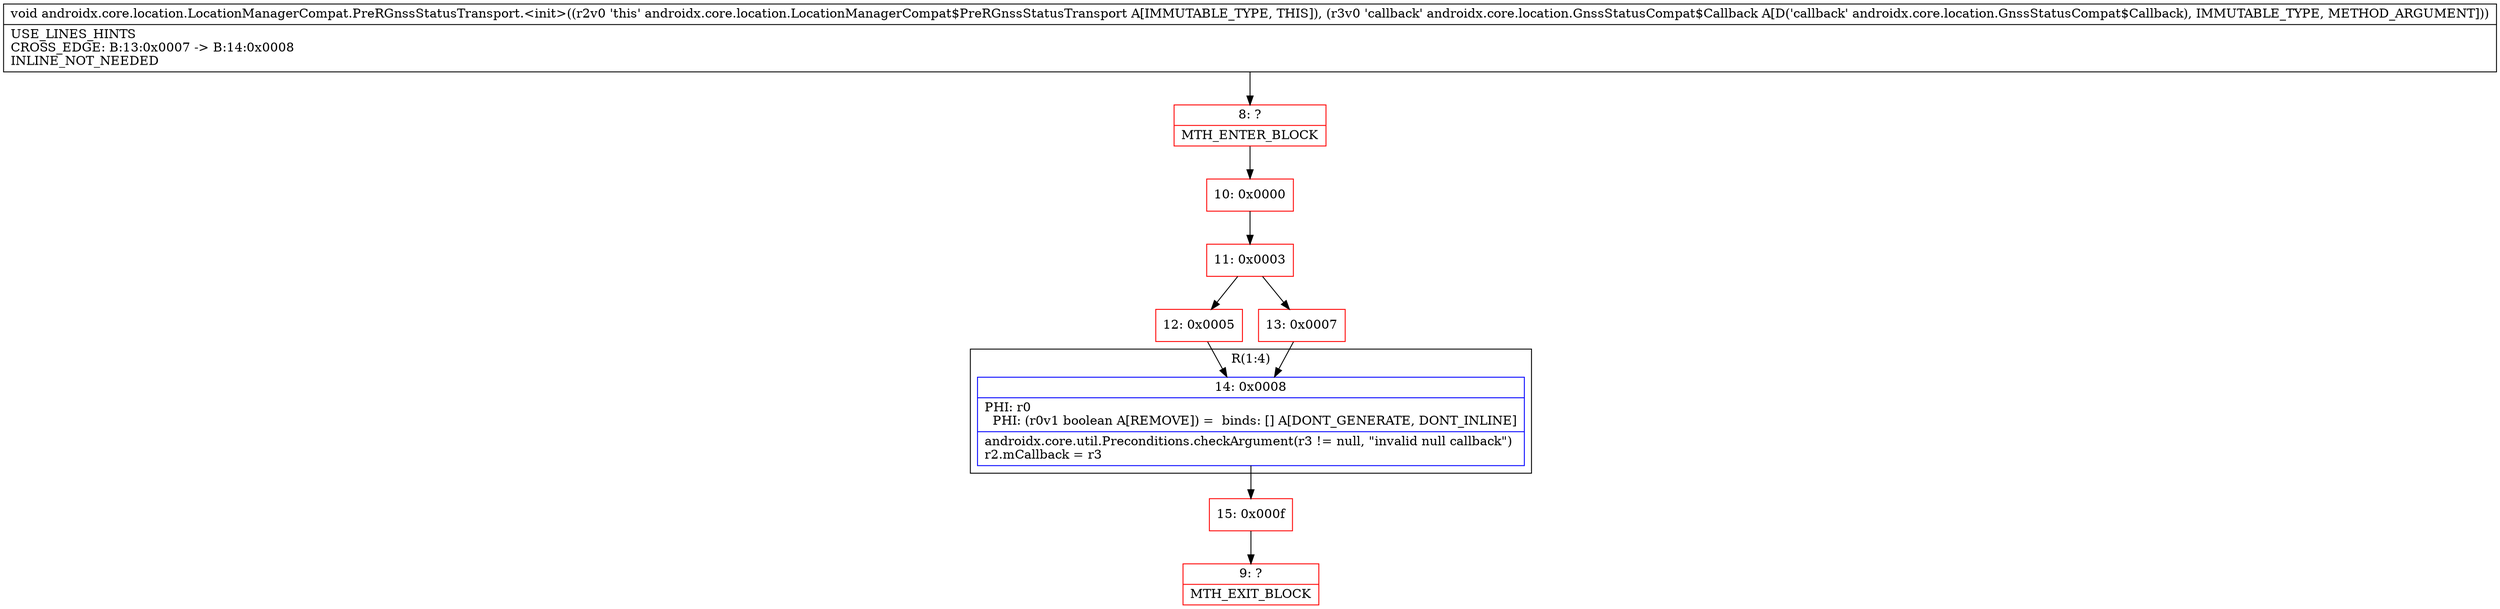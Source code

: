 digraph "CFG forandroidx.core.location.LocationManagerCompat.PreRGnssStatusTransport.\<init\>(Landroidx\/core\/location\/GnssStatusCompat$Callback;)V" {
subgraph cluster_Region_732999162 {
label = "R(1:4)";
node [shape=record,color=blue];
Node_14 [shape=record,label="{14\:\ 0x0008|PHI: r0 \l  PHI: (r0v1 boolean A[REMOVE]) =  binds: [] A[DONT_GENERATE, DONT_INLINE]\l|androidx.core.util.Preconditions.checkArgument(r3 != null, \"invalid null callback\")\lr2.mCallback = r3\l}"];
}
Node_8 [shape=record,color=red,label="{8\:\ ?|MTH_ENTER_BLOCK\l}"];
Node_10 [shape=record,color=red,label="{10\:\ 0x0000}"];
Node_11 [shape=record,color=red,label="{11\:\ 0x0003}"];
Node_12 [shape=record,color=red,label="{12\:\ 0x0005}"];
Node_15 [shape=record,color=red,label="{15\:\ 0x000f}"];
Node_9 [shape=record,color=red,label="{9\:\ ?|MTH_EXIT_BLOCK\l}"];
Node_13 [shape=record,color=red,label="{13\:\ 0x0007}"];
MethodNode[shape=record,label="{void androidx.core.location.LocationManagerCompat.PreRGnssStatusTransport.\<init\>((r2v0 'this' androidx.core.location.LocationManagerCompat$PreRGnssStatusTransport A[IMMUTABLE_TYPE, THIS]), (r3v0 'callback' androidx.core.location.GnssStatusCompat$Callback A[D('callback' androidx.core.location.GnssStatusCompat$Callback), IMMUTABLE_TYPE, METHOD_ARGUMENT]))  | USE_LINES_HINTS\lCROSS_EDGE: B:13:0x0007 \-\> B:14:0x0008\lINLINE_NOT_NEEDED\l}"];
MethodNode -> Node_8;Node_14 -> Node_15;
Node_8 -> Node_10;
Node_10 -> Node_11;
Node_11 -> Node_12;
Node_11 -> Node_13;
Node_12 -> Node_14;
Node_15 -> Node_9;
Node_13 -> Node_14;
}

